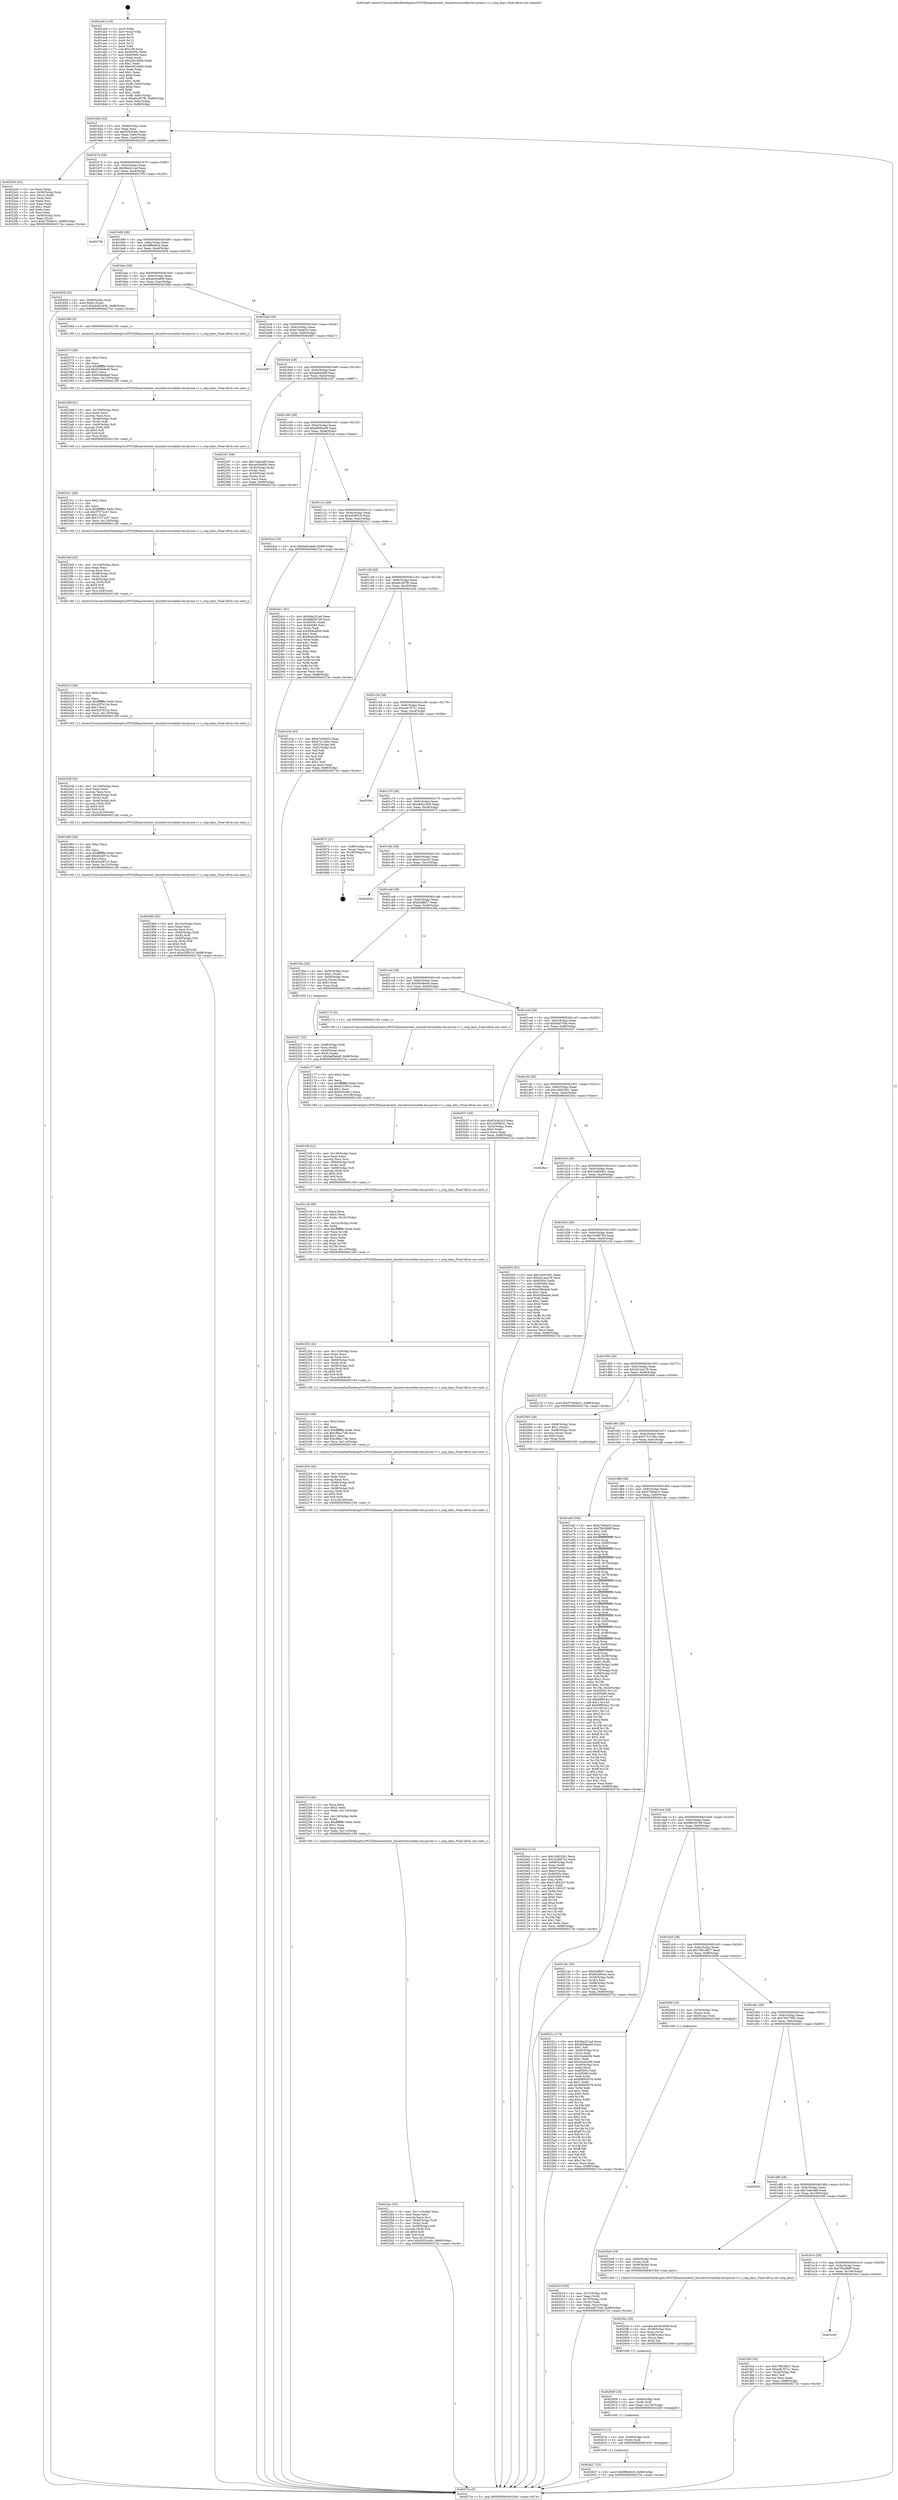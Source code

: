 digraph "0x401ae0" {
  label = "0x401ae0 (/mnt/c/Users/mathe/Desktop/tcc/POCII/binaries/extr_linuxdriversmddm-bio-prison-v1.c_cmp_keys_Final-ollvm.out::main(0))"
  labelloc = "t"
  node[shape=record]

  Entry [label="",width=0.3,height=0.3,shape=circle,fillcolor=black,style=filled]
  "0x401b54" [label="{
     0x401b54 [32]\l
     | [instrs]\l
     &nbsp;&nbsp;0x401b54 \<+6\>: mov -0x88(%rbp),%eax\l
     &nbsp;&nbsp;0x401b5a \<+2\>: mov %eax,%ecx\l
     &nbsp;&nbsp;0x401b5c \<+6\>: sub $0x9203ca0c,%ecx\l
     &nbsp;&nbsp;0x401b62 \<+6\>: mov %eax,-0x9c(%rbp)\l
     &nbsp;&nbsp;0x401b68 \<+6\>: mov %ecx,-0xa0(%rbp)\l
     &nbsp;&nbsp;0x401b6e \<+6\>: je 00000000004022e0 \<main+0x800\>\l
  }"]
  "0x4022e0" [label="{
     0x4022e0 [42]\l
     | [instrs]\l
     &nbsp;&nbsp;0x4022e0 \<+2\>: xor %eax,%eax\l
     &nbsp;&nbsp;0x4022e2 \<+4\>: mov -0x58(%rbp),%rcx\l
     &nbsp;&nbsp;0x4022e6 \<+2\>: mov (%rcx),%edx\l
     &nbsp;&nbsp;0x4022e8 \<+2\>: mov %eax,%esi\l
     &nbsp;&nbsp;0x4022ea \<+2\>: sub %edx,%esi\l
     &nbsp;&nbsp;0x4022ec \<+2\>: mov %eax,%edx\l
     &nbsp;&nbsp;0x4022ee \<+3\>: sub $0x1,%edx\l
     &nbsp;&nbsp;0x4022f1 \<+2\>: add %edx,%esi\l
     &nbsp;&nbsp;0x4022f3 \<+2\>: sub %esi,%eax\l
     &nbsp;&nbsp;0x4022f5 \<+4\>: mov -0x58(%rbp),%rcx\l
     &nbsp;&nbsp;0x4022f9 \<+2\>: mov %eax,(%rcx)\l
     &nbsp;&nbsp;0x4022fb \<+10\>: movl $0x5795de31,-0x88(%rbp)\l
     &nbsp;&nbsp;0x402305 \<+5\>: jmp 000000000040272e \<main+0xc4e\>\l
  }"]
  "0x401b74" [label="{
     0x401b74 [28]\l
     | [instrs]\l
     &nbsp;&nbsp;0x401b74 \<+5\>: jmp 0000000000401b79 \<main+0x99\>\l
     &nbsp;&nbsp;0x401b79 \<+6\>: mov -0x9c(%rbp),%eax\l
     &nbsp;&nbsp;0x401b7f \<+5\>: sub $0x9da321ad,%eax\l
     &nbsp;&nbsp;0x401b84 \<+6\>: mov %eax,-0xa4(%rbp)\l
     &nbsp;&nbsp;0x401b8a \<+6\>: je 0000000000402709 \<main+0xc29\>\l
  }"]
  Exit [label="",width=0.3,height=0.3,shape=circle,fillcolor=black,style=filled,peripheries=2]
  "0x402709" [label="{
     0x402709\l
  }", style=dashed]
  "0x401b90" [label="{
     0x401b90 [28]\l
     | [instrs]\l
     &nbsp;&nbsp;0x401b90 \<+5\>: jmp 0000000000401b95 \<main+0xb5\>\l
     &nbsp;&nbsp;0x401b95 \<+6\>: mov -0x9c(%rbp),%eax\l
     &nbsp;&nbsp;0x401b9b \<+5\>: sub $0x9ffeb824,%eax\l
     &nbsp;&nbsp;0x401ba0 \<+6\>: mov %eax,-0xa8(%rbp)\l
     &nbsp;&nbsp;0x401ba6 \<+6\>: je 0000000000402659 \<main+0xb79\>\l
  }"]
  "0x402627" [label="{
     0x402627 [15]\l
     | [instrs]\l
     &nbsp;&nbsp;0x402627 \<+10\>: movl $0x9ffeb824,-0x88(%rbp)\l
     &nbsp;&nbsp;0x402631 \<+5\>: jmp 000000000040272e \<main+0xc4e\>\l
  }"]
  "0x402659" [label="{
     0x402659 [25]\l
     | [instrs]\l
     &nbsp;&nbsp;0x402659 \<+4\>: mov -0x80(%rbp),%rax\l
     &nbsp;&nbsp;0x40265d \<+6\>: movl $0x0,(%rax)\l
     &nbsp;&nbsp;0x402663 \<+10\>: movl $0xeb922439,-0x88(%rbp)\l
     &nbsp;&nbsp;0x40266d \<+5\>: jmp 000000000040272e \<main+0xc4e\>\l
  }"]
  "0x401bac" [label="{
     0x401bac [28]\l
     | [instrs]\l
     &nbsp;&nbsp;0x401bac \<+5\>: jmp 0000000000401bb1 \<main+0xd1\>\l
     &nbsp;&nbsp;0x401bb1 \<+6\>: mov -0x9c(%rbp),%eax\l
     &nbsp;&nbsp;0x401bb7 \<+5\>: sub $0xae50e906,%eax\l
     &nbsp;&nbsp;0x401bbc \<+6\>: mov %eax,-0xac(%rbp)\l
     &nbsp;&nbsp;0x401bc2 \<+6\>: je 000000000040236b \<main+0x88b\>\l
  }"]
  "0x40261b" [label="{
     0x40261b [12]\l
     | [instrs]\l
     &nbsp;&nbsp;0x40261b \<+4\>: mov -0x48(%rbp),%rdi\l
     &nbsp;&nbsp;0x40261f \<+3\>: mov (%rdi),%rdi\l
     &nbsp;&nbsp;0x402622 \<+5\>: call 0000000000401030 \<free@plt\>\l
     | [calls]\l
     &nbsp;&nbsp;0x401030 \{1\} (unknown)\l
  }"]
  "0x40236b" [label="{
     0x40236b [5]\l
     | [instrs]\l
     &nbsp;&nbsp;0x40236b \<+5\>: call 0000000000401160 \<next_i\>\l
     | [calls]\l
     &nbsp;&nbsp;0x401160 \{1\} (/mnt/c/Users/mathe/Desktop/tcc/POCII/binaries/extr_linuxdriversmddm-bio-prison-v1.c_cmp_keys_Final-ollvm.out::next_i)\l
  }"]
  "0x401bc8" [label="{
     0x401bc8 [28]\l
     | [instrs]\l
     &nbsp;&nbsp;0x401bc8 \<+5\>: jmp 0000000000401bcd \<main+0xed\>\l
     &nbsp;&nbsp;0x401bcd \<+6\>: mov -0x9c(%rbp),%eax\l
     &nbsp;&nbsp;0x401bd3 \<+5\>: sub $0xb7e0de53,%eax\l
     &nbsp;&nbsp;0x401bd8 \<+6\>: mov %eax,-0xb0(%rbp)\l
     &nbsp;&nbsp;0x401bde \<+6\>: je 0000000000402687 \<main+0xba7\>\l
  }"]
  "0x402609" [label="{
     0x402609 [18]\l
     | [instrs]\l
     &nbsp;&nbsp;0x402609 \<+4\>: mov -0x60(%rbp),%rdi\l
     &nbsp;&nbsp;0x40260d \<+3\>: mov (%rdi),%rdi\l
     &nbsp;&nbsp;0x402610 \<+6\>: mov %eax,-0x130(%rbp)\l
     &nbsp;&nbsp;0x402616 \<+5\>: call 0000000000401030 \<free@plt\>\l
     | [calls]\l
     &nbsp;&nbsp;0x401030 \{1\} (unknown)\l
  }"]
  "0x402687" [label="{
     0x402687\l
  }", style=dashed]
  "0x401be4" [label="{
     0x401be4 [28]\l
     | [instrs]\l
     &nbsp;&nbsp;0x401be4 \<+5\>: jmp 0000000000401be9 \<main+0x109\>\l
     &nbsp;&nbsp;0x401be9 \<+6\>: mov -0x9c(%rbp),%eax\l
     &nbsp;&nbsp;0x401bef \<+5\>: sub $0xba65abdf,%eax\l
     &nbsp;&nbsp;0x401bf4 \<+6\>: mov %eax,-0xb4(%rbp)\l
     &nbsp;&nbsp;0x401bfa \<+6\>: je 0000000000402347 \<main+0x867\>\l
  }"]
  "0x4025ec" [label="{
     0x4025ec [29]\l
     | [instrs]\l
     &nbsp;&nbsp;0x4025ec \<+10\>: movabs $0x4030b6,%rdi\l
     &nbsp;&nbsp;0x4025f6 \<+4\>: mov -0x38(%rbp),%rsi\l
     &nbsp;&nbsp;0x4025fa \<+2\>: mov %eax,(%rsi)\l
     &nbsp;&nbsp;0x4025fc \<+4\>: mov -0x38(%rbp),%rsi\l
     &nbsp;&nbsp;0x402600 \<+2\>: mov (%rsi),%esi\l
     &nbsp;&nbsp;0x402602 \<+2\>: mov $0x0,%al\l
     &nbsp;&nbsp;0x402604 \<+5\>: call 0000000000401040 \<printf@plt\>\l
     | [calls]\l
     &nbsp;&nbsp;0x401040 \{1\} (unknown)\l
  }"]
  "0x402347" [label="{
     0x402347 [36]\l
     | [instrs]\l
     &nbsp;&nbsp;0x402347 \<+5\>: mov $0x7eda3a6f,%eax\l
     &nbsp;&nbsp;0x40234c \<+5\>: mov $0xae50e906,%ecx\l
     &nbsp;&nbsp;0x402351 \<+4\>: mov -0x40(%rbp),%rdx\l
     &nbsp;&nbsp;0x402355 \<+2\>: mov (%rdx),%esi\l
     &nbsp;&nbsp;0x402357 \<+4\>: mov -0x50(%rbp),%rdx\l
     &nbsp;&nbsp;0x40235b \<+2\>: cmp (%rdx),%esi\l
     &nbsp;&nbsp;0x40235d \<+3\>: cmovl %ecx,%eax\l
     &nbsp;&nbsp;0x402360 \<+6\>: mov %eax,-0x88(%rbp)\l
     &nbsp;&nbsp;0x402366 \<+5\>: jmp 000000000040272e \<main+0xc4e\>\l
  }"]
  "0x401c00" [label="{
     0x401c00 [28]\l
     | [instrs]\l
     &nbsp;&nbsp;0x401c00 \<+5\>: jmp 0000000000401c05 \<main+0x125\>\l
     &nbsp;&nbsp;0x401c05 \<+6\>: mov -0x9c(%rbp),%eax\l
     &nbsp;&nbsp;0x401c0b \<+5\>: sub $0xbf56ba58,%eax\l
     &nbsp;&nbsp;0x401c10 \<+6\>: mov %eax,-0xb8(%rbp)\l
     &nbsp;&nbsp;0x401c16 \<+6\>: je 00000000004025ca \<main+0xaea\>\l
  }"]
  "0x40248d" [label="{
     0x40248d [52]\l
     | [instrs]\l
     &nbsp;&nbsp;0x40248d \<+6\>: mov -0x12c(%rbp),%ecx\l
     &nbsp;&nbsp;0x402493 \<+3\>: imul %eax,%ecx\l
     &nbsp;&nbsp;0x402496 \<+3\>: movslq %ecx,%rsi\l
     &nbsp;&nbsp;0x402499 \<+4\>: mov -0x48(%rbp),%rdi\l
     &nbsp;&nbsp;0x40249d \<+3\>: mov (%rdi),%rdi\l
     &nbsp;&nbsp;0x4024a0 \<+4\>: mov -0x40(%rbp),%r8\l
     &nbsp;&nbsp;0x4024a4 \<+3\>: movslq (%r8),%r8\l
     &nbsp;&nbsp;0x4024a7 \<+4\>: shl $0x5,%r8\l
     &nbsp;&nbsp;0x4024ab \<+3\>: add %r8,%rdi\l
     &nbsp;&nbsp;0x4024ae \<+4\>: mov %rsi,0x18(%rdi)\l
     &nbsp;&nbsp;0x4024b2 \<+10\>: movl $0xcf2f9516,-0x88(%rbp)\l
     &nbsp;&nbsp;0x4024bc \<+5\>: jmp 000000000040272e \<main+0xc4e\>\l
  }"]
  "0x4025ca" [label="{
     0x4025ca [15]\l
     | [instrs]\l
     &nbsp;&nbsp;0x4025ca \<+10\>: movl $0xba65abdf,-0x88(%rbp)\l
     &nbsp;&nbsp;0x4025d4 \<+5\>: jmp 000000000040272e \<main+0xc4e\>\l
  }"]
  "0x401c1c" [label="{
     0x401c1c [28]\l
     | [instrs]\l
     &nbsp;&nbsp;0x401c1c \<+5\>: jmp 0000000000401c21 \<main+0x141\>\l
     &nbsp;&nbsp;0x401c21 \<+6\>: mov -0x9c(%rbp),%eax\l
     &nbsp;&nbsp;0x401c27 \<+5\>: sub $0xcf2f9516,%eax\l
     &nbsp;&nbsp;0x401c2c \<+6\>: mov %eax,-0xbc(%rbp)\l
     &nbsp;&nbsp;0x401c32 \<+6\>: je 00000000004024c1 \<main+0x9e1\>\l
  }"]
  "0x402465" [label="{
     0x402465 [40]\l
     | [instrs]\l
     &nbsp;&nbsp;0x402465 \<+5\>: mov $0x2,%ecx\l
     &nbsp;&nbsp;0x40246a \<+1\>: cltd\l
     &nbsp;&nbsp;0x40246b \<+2\>: idiv %ecx\l
     &nbsp;&nbsp;0x40246d \<+6\>: imul $0xfffffffe,%edx,%ecx\l
     &nbsp;&nbsp;0x402473 \<+6\>: add $0xe5e287c2,%ecx\l
     &nbsp;&nbsp;0x402479 \<+3\>: add $0x1,%ecx\l
     &nbsp;&nbsp;0x40247c \<+6\>: sub $0xe5e287c2,%ecx\l
     &nbsp;&nbsp;0x402482 \<+6\>: mov %ecx,-0x12c(%rbp)\l
     &nbsp;&nbsp;0x402488 \<+5\>: call 0000000000401160 \<next_i\>\l
     | [calls]\l
     &nbsp;&nbsp;0x401160 \{1\} (/mnt/c/Users/mathe/Desktop/tcc/POCII/binaries/extr_linuxdriversmddm-bio-prison-v1.c_cmp_keys_Final-ollvm.out::next_i)\l
  }"]
  "0x4024c1" [label="{
     0x4024c1 [91]\l
     | [instrs]\l
     &nbsp;&nbsp;0x4024c1 \<+5\>: mov $0x9da321ad,%eax\l
     &nbsp;&nbsp;0x4024c6 \<+5\>: mov $0x680267e9,%ecx\l
     &nbsp;&nbsp;0x4024cb \<+7\>: mov 0x40505c,%edx\l
     &nbsp;&nbsp;0x4024d2 \<+7\>: mov 0x405060,%esi\l
     &nbsp;&nbsp;0x4024d9 \<+2\>: mov %edx,%edi\l
     &nbsp;&nbsp;0x4024db \<+6\>: add $0x949cdd5d,%edi\l
     &nbsp;&nbsp;0x4024e1 \<+3\>: sub $0x1,%edi\l
     &nbsp;&nbsp;0x4024e4 \<+6\>: sub $0x949cdd5d,%edi\l
     &nbsp;&nbsp;0x4024ea \<+3\>: imul %edi,%edx\l
     &nbsp;&nbsp;0x4024ed \<+3\>: and $0x1,%edx\l
     &nbsp;&nbsp;0x4024f0 \<+3\>: cmp $0x0,%edx\l
     &nbsp;&nbsp;0x4024f3 \<+4\>: sete %r8b\l
     &nbsp;&nbsp;0x4024f7 \<+3\>: cmp $0xa,%esi\l
     &nbsp;&nbsp;0x4024fa \<+4\>: setl %r9b\l
     &nbsp;&nbsp;0x4024fe \<+3\>: mov %r8b,%r10b\l
     &nbsp;&nbsp;0x402501 \<+3\>: and %r9b,%r10b\l
     &nbsp;&nbsp;0x402504 \<+3\>: xor %r9b,%r8b\l
     &nbsp;&nbsp;0x402507 \<+3\>: or %r8b,%r10b\l
     &nbsp;&nbsp;0x40250a \<+4\>: test $0x1,%r10b\l
     &nbsp;&nbsp;0x40250e \<+3\>: cmovne %ecx,%eax\l
     &nbsp;&nbsp;0x402511 \<+6\>: mov %eax,-0x88(%rbp)\l
     &nbsp;&nbsp;0x402517 \<+5\>: jmp 000000000040272e \<main+0xc4e\>\l
  }"]
  "0x401c38" [label="{
     0x401c38 [28]\l
     | [instrs]\l
     &nbsp;&nbsp;0x401c38 \<+5\>: jmp 0000000000401c3d \<main+0x15d\>\l
     &nbsp;&nbsp;0x401c3d \<+6\>: mov -0x9c(%rbp),%eax\l
     &nbsp;&nbsp;0x401c43 \<+5\>: sub $0xe8c267fb,%eax\l
     &nbsp;&nbsp;0x401c48 \<+6\>: mov %eax,-0xc0(%rbp)\l
     &nbsp;&nbsp;0x401c4e \<+6\>: je 0000000000401e3a \<main+0x35a\>\l
  }"]
  "0x40243b" [label="{
     0x40243b [42]\l
     | [instrs]\l
     &nbsp;&nbsp;0x40243b \<+6\>: mov -0x128(%rbp),%ecx\l
     &nbsp;&nbsp;0x402441 \<+3\>: imul %eax,%ecx\l
     &nbsp;&nbsp;0x402444 \<+3\>: movslq %ecx,%rsi\l
     &nbsp;&nbsp;0x402447 \<+4\>: mov -0x48(%rbp),%rdi\l
     &nbsp;&nbsp;0x40244b \<+3\>: mov (%rdi),%rdi\l
     &nbsp;&nbsp;0x40244e \<+4\>: mov -0x40(%rbp),%r8\l
     &nbsp;&nbsp;0x402452 \<+3\>: movslq (%r8),%r8\l
     &nbsp;&nbsp;0x402455 \<+4\>: shl $0x5,%r8\l
     &nbsp;&nbsp;0x402459 \<+3\>: add %r8,%rdi\l
     &nbsp;&nbsp;0x40245c \<+4\>: mov %rsi,0x10(%rdi)\l
     &nbsp;&nbsp;0x402460 \<+5\>: call 0000000000401160 \<next_i\>\l
     | [calls]\l
     &nbsp;&nbsp;0x401160 \{1\} (/mnt/c/Users/mathe/Desktop/tcc/POCII/binaries/extr_linuxdriversmddm-bio-prison-v1.c_cmp_keys_Final-ollvm.out::next_i)\l
  }"]
  "0x401e3a" [label="{
     0x401e3a [53]\l
     | [instrs]\l
     &nbsp;&nbsp;0x401e3a \<+5\>: mov $0xb7e0de53,%eax\l
     &nbsp;&nbsp;0x401e3f \<+5\>: mov $0x3721246c,%ecx\l
     &nbsp;&nbsp;0x401e44 \<+6\>: mov -0x82(%rbp),%dl\l
     &nbsp;&nbsp;0x401e4a \<+7\>: mov -0x81(%rbp),%sil\l
     &nbsp;&nbsp;0x401e51 \<+3\>: mov %dl,%dil\l
     &nbsp;&nbsp;0x401e54 \<+3\>: and %sil,%dil\l
     &nbsp;&nbsp;0x401e57 \<+3\>: xor %sil,%dl\l
     &nbsp;&nbsp;0x401e5a \<+3\>: or %dl,%dil\l
     &nbsp;&nbsp;0x401e5d \<+4\>: test $0x1,%dil\l
     &nbsp;&nbsp;0x401e61 \<+3\>: cmovne %ecx,%eax\l
     &nbsp;&nbsp;0x401e64 \<+6\>: mov %eax,-0x88(%rbp)\l
     &nbsp;&nbsp;0x401e6a \<+5\>: jmp 000000000040272e \<main+0xc4e\>\l
  }"]
  "0x401c54" [label="{
     0x401c54 [28]\l
     | [instrs]\l
     &nbsp;&nbsp;0x401c54 \<+5\>: jmp 0000000000401c59 \<main+0x179\>\l
     &nbsp;&nbsp;0x401c59 \<+6\>: mov -0x9c(%rbp),%eax\l
     &nbsp;&nbsp;0x401c5f \<+5\>: sub $0xe9e707c1,%eax\l
     &nbsp;&nbsp;0x401c64 \<+6\>: mov %eax,-0xc4(%rbp)\l
     &nbsp;&nbsp;0x401c6a \<+6\>: je 0000000000401feb \<main+0x50b\>\l
  }"]
  "0x40272e" [label="{
     0x40272e [5]\l
     | [instrs]\l
     &nbsp;&nbsp;0x40272e \<+5\>: jmp 0000000000401b54 \<main+0x74\>\l
  }"]
  "0x401ae0" [label="{
     0x401ae0 [116]\l
     | [instrs]\l
     &nbsp;&nbsp;0x401ae0 \<+1\>: push %rbp\l
     &nbsp;&nbsp;0x401ae1 \<+3\>: mov %rsp,%rbp\l
     &nbsp;&nbsp;0x401ae4 \<+2\>: push %r15\l
     &nbsp;&nbsp;0x401ae6 \<+2\>: push %r14\l
     &nbsp;&nbsp;0x401ae8 \<+2\>: push %r13\l
     &nbsp;&nbsp;0x401aea \<+2\>: push %r12\l
     &nbsp;&nbsp;0x401aec \<+1\>: push %rbx\l
     &nbsp;&nbsp;0x401aed \<+7\>: sub $0x108,%rsp\l
     &nbsp;&nbsp;0x401af4 \<+7\>: mov 0x40505c,%eax\l
     &nbsp;&nbsp;0x401afb \<+7\>: mov 0x405060,%ecx\l
     &nbsp;&nbsp;0x401b02 \<+2\>: mov %eax,%edx\l
     &nbsp;&nbsp;0x401b04 \<+6\>: sub $0xe3616a0b,%edx\l
     &nbsp;&nbsp;0x401b0a \<+3\>: sub $0x1,%edx\l
     &nbsp;&nbsp;0x401b0d \<+6\>: add $0xe3616a0b,%edx\l
     &nbsp;&nbsp;0x401b13 \<+3\>: imul %edx,%eax\l
     &nbsp;&nbsp;0x401b16 \<+3\>: and $0x1,%eax\l
     &nbsp;&nbsp;0x401b19 \<+3\>: cmp $0x0,%eax\l
     &nbsp;&nbsp;0x401b1c \<+4\>: sete %r8b\l
     &nbsp;&nbsp;0x401b20 \<+4\>: and $0x1,%r8b\l
     &nbsp;&nbsp;0x401b24 \<+7\>: mov %r8b,-0x82(%rbp)\l
     &nbsp;&nbsp;0x401b2b \<+3\>: cmp $0xa,%ecx\l
     &nbsp;&nbsp;0x401b2e \<+4\>: setl %r8b\l
     &nbsp;&nbsp;0x401b32 \<+4\>: and $0x1,%r8b\l
     &nbsp;&nbsp;0x401b36 \<+7\>: mov %r8b,-0x81(%rbp)\l
     &nbsp;&nbsp;0x401b3d \<+10\>: movl $0xe8c267fb,-0x88(%rbp)\l
     &nbsp;&nbsp;0x401b47 \<+6\>: mov %edi,-0x8c(%rbp)\l
     &nbsp;&nbsp;0x401b4d \<+7\>: mov %rsi,-0x98(%rbp)\l
  }"]
  "0x402413" [label="{
     0x402413 [40]\l
     | [instrs]\l
     &nbsp;&nbsp;0x402413 \<+5\>: mov $0x2,%ecx\l
     &nbsp;&nbsp;0x402418 \<+1\>: cltd\l
     &nbsp;&nbsp;0x402419 \<+2\>: idiv %ecx\l
     &nbsp;&nbsp;0x40241b \<+6\>: imul $0xfffffffe,%edx,%ecx\l
     &nbsp;&nbsp;0x402421 \<+6\>: sub $0x42f7d12e,%ecx\l
     &nbsp;&nbsp;0x402427 \<+3\>: add $0x1,%ecx\l
     &nbsp;&nbsp;0x40242a \<+6\>: add $0x42f7d12e,%ecx\l
     &nbsp;&nbsp;0x402430 \<+6\>: mov %ecx,-0x128(%rbp)\l
     &nbsp;&nbsp;0x402436 \<+5\>: call 0000000000401160 \<next_i\>\l
     | [calls]\l
     &nbsp;&nbsp;0x401160 \{1\} (/mnt/c/Users/mathe/Desktop/tcc/POCII/binaries/extr_linuxdriversmddm-bio-prison-v1.c_cmp_keys_Final-ollvm.out::next_i)\l
  }"]
  "0x401feb" [label="{
     0x401feb\l
  }", style=dashed]
  "0x401c70" [label="{
     0x401c70 [28]\l
     | [instrs]\l
     &nbsp;&nbsp;0x401c70 \<+5\>: jmp 0000000000401c75 \<main+0x195\>\l
     &nbsp;&nbsp;0x401c75 \<+6\>: mov -0x9c(%rbp),%eax\l
     &nbsp;&nbsp;0x401c7b \<+5\>: sub $0xeb922439,%eax\l
     &nbsp;&nbsp;0x401c80 \<+6\>: mov %eax,-0xc8(%rbp)\l
     &nbsp;&nbsp;0x401c86 \<+6\>: je 0000000000402672 \<main+0xb92\>\l
  }"]
  "0x4023e9" [label="{
     0x4023e9 [42]\l
     | [instrs]\l
     &nbsp;&nbsp;0x4023e9 \<+6\>: mov -0x124(%rbp),%ecx\l
     &nbsp;&nbsp;0x4023ef \<+3\>: imul %eax,%ecx\l
     &nbsp;&nbsp;0x4023f2 \<+3\>: movslq %ecx,%rsi\l
     &nbsp;&nbsp;0x4023f5 \<+4\>: mov -0x48(%rbp),%rdi\l
     &nbsp;&nbsp;0x4023f9 \<+3\>: mov (%rdi),%rdi\l
     &nbsp;&nbsp;0x4023fc \<+4\>: mov -0x40(%rbp),%r8\l
     &nbsp;&nbsp;0x402400 \<+3\>: movslq (%r8),%r8\l
     &nbsp;&nbsp;0x402403 \<+4\>: shl $0x5,%r8\l
     &nbsp;&nbsp;0x402407 \<+3\>: add %r8,%rdi\l
     &nbsp;&nbsp;0x40240a \<+4\>: mov %rsi,0x8(%rdi)\l
     &nbsp;&nbsp;0x40240e \<+5\>: call 0000000000401160 \<next_i\>\l
     | [calls]\l
     &nbsp;&nbsp;0x401160 \{1\} (/mnt/c/Users/mathe/Desktop/tcc/POCII/binaries/extr_linuxdriversmddm-bio-prison-v1.c_cmp_keys_Final-ollvm.out::next_i)\l
  }"]
  "0x402672" [label="{
     0x402672 [21]\l
     | [instrs]\l
     &nbsp;&nbsp;0x402672 \<+4\>: mov -0x80(%rbp),%rax\l
     &nbsp;&nbsp;0x402676 \<+2\>: mov (%rax),%eax\l
     &nbsp;&nbsp;0x402678 \<+4\>: lea -0x28(%rbp),%rsp\l
     &nbsp;&nbsp;0x40267c \<+1\>: pop %rbx\l
     &nbsp;&nbsp;0x40267d \<+2\>: pop %r12\l
     &nbsp;&nbsp;0x40267f \<+2\>: pop %r13\l
     &nbsp;&nbsp;0x402681 \<+2\>: pop %r14\l
     &nbsp;&nbsp;0x402683 \<+2\>: pop %r15\l
     &nbsp;&nbsp;0x402685 \<+1\>: pop %rbp\l
     &nbsp;&nbsp;0x402686 \<+1\>: ret\l
  }"]
  "0x401c8c" [label="{
     0x401c8c [28]\l
     | [instrs]\l
     &nbsp;&nbsp;0x401c8c \<+5\>: jmp 0000000000401c91 \<main+0x1b1\>\l
     &nbsp;&nbsp;0x401c91 \<+6\>: mov -0x9c(%rbp),%eax\l
     &nbsp;&nbsp;0x401c97 \<+5\>: sub $0xf1e3a243,%eax\l
     &nbsp;&nbsp;0x401c9c \<+6\>: mov %eax,-0xcc(%rbp)\l
     &nbsp;&nbsp;0x401ca2 \<+6\>: je 0000000000402636 \<main+0xb56\>\l
  }"]
  "0x4023c1" [label="{
     0x4023c1 [40]\l
     | [instrs]\l
     &nbsp;&nbsp;0x4023c1 \<+5\>: mov $0x2,%ecx\l
     &nbsp;&nbsp;0x4023c6 \<+1\>: cltd\l
     &nbsp;&nbsp;0x4023c7 \<+2\>: idiv %ecx\l
     &nbsp;&nbsp;0x4023c9 \<+6\>: imul $0xfffffffe,%edx,%ecx\l
     &nbsp;&nbsp;0x4023cf \<+6\>: sub $0x37572c47,%ecx\l
     &nbsp;&nbsp;0x4023d5 \<+3\>: add $0x1,%ecx\l
     &nbsp;&nbsp;0x4023d8 \<+6\>: add $0x37572c47,%ecx\l
     &nbsp;&nbsp;0x4023de \<+6\>: mov %ecx,-0x124(%rbp)\l
     &nbsp;&nbsp;0x4023e4 \<+5\>: call 0000000000401160 \<next_i\>\l
     | [calls]\l
     &nbsp;&nbsp;0x401160 \{1\} (/mnt/c/Users/mathe/Desktop/tcc/POCII/binaries/extr_linuxdriversmddm-bio-prison-v1.c_cmp_keys_Final-ollvm.out::next_i)\l
  }"]
  "0x402636" [label="{
     0x402636\l
  }", style=dashed]
  "0x401ca8" [label="{
     0x401ca8 [28]\l
     | [instrs]\l
     &nbsp;&nbsp;0x401ca8 \<+5\>: jmp 0000000000401cad \<main+0x1cd\>\l
     &nbsp;&nbsp;0x401cad \<+6\>: mov -0x9c(%rbp),%eax\l
     &nbsp;&nbsp;0x401cb3 \<+5\>: sub $0xf2effd57,%eax\l
     &nbsp;&nbsp;0x401cb8 \<+6\>: mov %eax,-0xd0(%rbp)\l
     &nbsp;&nbsp;0x401cbe \<+6\>: je 000000000040230a \<main+0x82a\>\l
  }"]
  "0x402398" [label="{
     0x402398 [41]\l
     | [instrs]\l
     &nbsp;&nbsp;0x402398 \<+6\>: mov -0x120(%rbp),%ecx\l
     &nbsp;&nbsp;0x40239e \<+3\>: imul %eax,%ecx\l
     &nbsp;&nbsp;0x4023a1 \<+3\>: movslq %ecx,%rsi\l
     &nbsp;&nbsp;0x4023a4 \<+4\>: mov -0x48(%rbp),%rdi\l
     &nbsp;&nbsp;0x4023a8 \<+3\>: mov (%rdi),%rdi\l
     &nbsp;&nbsp;0x4023ab \<+4\>: mov -0x40(%rbp),%r8\l
     &nbsp;&nbsp;0x4023af \<+3\>: movslq (%r8),%r8\l
     &nbsp;&nbsp;0x4023b2 \<+4\>: shl $0x5,%r8\l
     &nbsp;&nbsp;0x4023b6 \<+3\>: add %r8,%rdi\l
     &nbsp;&nbsp;0x4023b9 \<+3\>: mov %rsi,(%rdi)\l
     &nbsp;&nbsp;0x4023bc \<+5\>: call 0000000000401160 \<next_i\>\l
     | [calls]\l
     &nbsp;&nbsp;0x401160 \{1\} (/mnt/c/Users/mathe/Desktop/tcc/POCII/binaries/extr_linuxdriversmddm-bio-prison-v1.c_cmp_keys_Final-ollvm.out::next_i)\l
  }"]
  "0x40230a" [label="{
     0x40230a [29]\l
     | [instrs]\l
     &nbsp;&nbsp;0x40230a \<+4\>: mov -0x50(%rbp),%rax\l
     &nbsp;&nbsp;0x40230e \<+6\>: movl $0x1,(%rax)\l
     &nbsp;&nbsp;0x402314 \<+4\>: mov -0x50(%rbp),%rax\l
     &nbsp;&nbsp;0x402318 \<+3\>: movslq (%rax),%rax\l
     &nbsp;&nbsp;0x40231b \<+4\>: shl $0x5,%rax\l
     &nbsp;&nbsp;0x40231f \<+3\>: mov %rax,%rdi\l
     &nbsp;&nbsp;0x402322 \<+5\>: call 0000000000401050 \<malloc@plt\>\l
     | [calls]\l
     &nbsp;&nbsp;0x401050 \{1\} (unknown)\l
  }"]
  "0x401cc4" [label="{
     0x401cc4 [28]\l
     | [instrs]\l
     &nbsp;&nbsp;0x401cc4 \<+5\>: jmp 0000000000401cc9 \<main+0x1e9\>\l
     &nbsp;&nbsp;0x401cc9 \<+6\>: mov -0x9c(%rbp),%eax\l
     &nbsp;&nbsp;0x401ccf \<+5\>: sub $0xf4048e44,%eax\l
     &nbsp;&nbsp;0x401cd4 \<+6\>: mov %eax,-0xd4(%rbp)\l
     &nbsp;&nbsp;0x401cda \<+6\>: je 0000000000402172 \<main+0x692\>\l
  }"]
  "0x402370" [label="{
     0x402370 [40]\l
     | [instrs]\l
     &nbsp;&nbsp;0x402370 \<+5\>: mov $0x2,%ecx\l
     &nbsp;&nbsp;0x402375 \<+1\>: cltd\l
     &nbsp;&nbsp;0x402376 \<+2\>: idiv %ecx\l
     &nbsp;&nbsp;0x402378 \<+6\>: imul $0xfffffffe,%edx,%ecx\l
     &nbsp;&nbsp;0x40237e \<+6\>: sub $0xb546dea0,%ecx\l
     &nbsp;&nbsp;0x402384 \<+3\>: add $0x1,%ecx\l
     &nbsp;&nbsp;0x402387 \<+6\>: add $0xb546dea0,%ecx\l
     &nbsp;&nbsp;0x40238d \<+6\>: mov %ecx,-0x120(%rbp)\l
     &nbsp;&nbsp;0x402393 \<+5\>: call 0000000000401160 \<next_i\>\l
     | [calls]\l
     &nbsp;&nbsp;0x401160 \{1\} (/mnt/c/Users/mathe/Desktop/tcc/POCII/binaries/extr_linuxdriversmddm-bio-prison-v1.c_cmp_keys_Final-ollvm.out::next_i)\l
  }"]
  "0x402172" [label="{
     0x402172 [5]\l
     | [instrs]\l
     &nbsp;&nbsp;0x402172 \<+5\>: call 0000000000401160 \<next_i\>\l
     | [calls]\l
     &nbsp;&nbsp;0x401160 \{1\} (/mnt/c/Users/mathe/Desktop/tcc/POCII/binaries/extr_linuxdriversmddm-bio-prison-v1.c_cmp_keys_Final-ollvm.out::next_i)\l
  }"]
  "0x401ce0" [label="{
     0x401ce0 [28]\l
     | [instrs]\l
     &nbsp;&nbsp;0x401ce0 \<+5\>: jmp 0000000000401ce5 \<main+0x205\>\l
     &nbsp;&nbsp;0x401ce5 \<+6\>: mov -0x9c(%rbp),%eax\l
     &nbsp;&nbsp;0x401ceb \<+5\>: sub $0xd4d7454,%eax\l
     &nbsp;&nbsp;0x401cf0 \<+6\>: mov %eax,-0xd8(%rbp)\l
     &nbsp;&nbsp;0x401cf6 \<+6\>: je 0000000000402037 \<main+0x557\>\l
  }"]
  "0x402327" [label="{
     0x402327 [32]\l
     | [instrs]\l
     &nbsp;&nbsp;0x402327 \<+4\>: mov -0x48(%rbp),%rdi\l
     &nbsp;&nbsp;0x40232b \<+3\>: mov %rax,(%rdi)\l
     &nbsp;&nbsp;0x40232e \<+4\>: mov -0x40(%rbp),%rax\l
     &nbsp;&nbsp;0x402332 \<+6\>: movl $0x0,(%rax)\l
     &nbsp;&nbsp;0x402338 \<+10\>: movl $0xba65abdf,-0x88(%rbp)\l
     &nbsp;&nbsp;0x402342 \<+5\>: jmp 000000000040272e \<main+0xc4e\>\l
  }"]
  "0x402037" [label="{
     0x402037 [30]\l
     | [instrs]\l
     &nbsp;&nbsp;0x402037 \<+5\>: mov $0xf1e3a243,%eax\l
     &nbsp;&nbsp;0x40203c \<+5\>: mov $0x1b095631,%ecx\l
     &nbsp;&nbsp;0x402041 \<+3\>: mov -0x2c(%rbp),%edx\l
     &nbsp;&nbsp;0x402044 \<+3\>: cmp $0x0,%edx\l
     &nbsp;&nbsp;0x402047 \<+3\>: cmove %ecx,%eax\l
     &nbsp;&nbsp;0x40204a \<+6\>: mov %eax,-0x88(%rbp)\l
     &nbsp;&nbsp;0x402050 \<+5\>: jmp 000000000040272e \<main+0xc4e\>\l
  }"]
  "0x401cfc" [label="{
     0x401cfc [28]\l
     | [instrs]\l
     &nbsp;&nbsp;0x401cfc \<+5\>: jmp 0000000000401d01 \<main+0x221\>\l
     &nbsp;&nbsp;0x401d01 \<+6\>: mov -0x9c(%rbp),%eax\l
     &nbsp;&nbsp;0x401d07 \<+5\>: sub $0x1b002561,%eax\l
     &nbsp;&nbsp;0x401d0c \<+6\>: mov %eax,-0xdc(%rbp)\l
     &nbsp;&nbsp;0x401d12 \<+6\>: je 00000000004026cc \<main+0xbec\>\l
  }"]
  "0x4022ac" [label="{
     0x4022ac [52]\l
     | [instrs]\l
     &nbsp;&nbsp;0x4022ac \<+6\>: mov -0x11c(%rbp),%ecx\l
     &nbsp;&nbsp;0x4022b2 \<+3\>: imul %eax,%ecx\l
     &nbsp;&nbsp;0x4022b5 \<+3\>: movslq %ecx,%rsi\l
     &nbsp;&nbsp;0x4022b8 \<+4\>: mov -0x60(%rbp),%rdi\l
     &nbsp;&nbsp;0x4022bc \<+3\>: mov (%rdi),%rdi\l
     &nbsp;&nbsp;0x4022bf \<+4\>: mov -0x58(%rbp),%r8\l
     &nbsp;&nbsp;0x4022c3 \<+3\>: movslq (%r8),%r8\l
     &nbsp;&nbsp;0x4022c6 \<+4\>: shl $0x5,%r8\l
     &nbsp;&nbsp;0x4022ca \<+3\>: add %r8,%rdi\l
     &nbsp;&nbsp;0x4022cd \<+4\>: mov %rsi,0x18(%rdi)\l
     &nbsp;&nbsp;0x4022d1 \<+10\>: movl $0x9203ca0c,-0x88(%rbp)\l
     &nbsp;&nbsp;0x4022db \<+5\>: jmp 000000000040272e \<main+0xc4e\>\l
  }"]
  "0x4026cc" [label="{
     0x4026cc\l
  }", style=dashed]
  "0x401d18" [label="{
     0x401d18 [28]\l
     | [instrs]\l
     &nbsp;&nbsp;0x401d18 \<+5\>: jmp 0000000000401d1d \<main+0x23d\>\l
     &nbsp;&nbsp;0x401d1d \<+6\>: mov -0x9c(%rbp),%eax\l
     &nbsp;&nbsp;0x401d23 \<+5\>: sub $0x1b095631,%eax\l
     &nbsp;&nbsp;0x401d28 \<+6\>: mov %eax,-0xe0(%rbp)\l
     &nbsp;&nbsp;0x401d2e \<+6\>: je 0000000000402055 \<main+0x575\>\l
  }"]
  "0x40227e" [label="{
     0x40227e [46]\l
     | [instrs]\l
     &nbsp;&nbsp;0x40227e \<+2\>: xor %ecx,%ecx\l
     &nbsp;&nbsp;0x402280 \<+5\>: mov $0x2,%edx\l
     &nbsp;&nbsp;0x402285 \<+6\>: mov %edx,-0x118(%rbp)\l
     &nbsp;&nbsp;0x40228b \<+1\>: cltd\l
     &nbsp;&nbsp;0x40228c \<+7\>: mov -0x118(%rbp),%r9d\l
     &nbsp;&nbsp;0x402293 \<+3\>: idiv %r9d\l
     &nbsp;&nbsp;0x402296 \<+6\>: imul $0xfffffffe,%edx,%edx\l
     &nbsp;&nbsp;0x40229c \<+3\>: sub $0x1,%ecx\l
     &nbsp;&nbsp;0x40229f \<+2\>: sub %ecx,%edx\l
     &nbsp;&nbsp;0x4022a1 \<+6\>: mov %edx,-0x11c(%rbp)\l
     &nbsp;&nbsp;0x4022a7 \<+5\>: call 0000000000401160 \<next_i\>\l
     | [calls]\l
     &nbsp;&nbsp;0x401160 \{1\} (/mnt/c/Users/mathe/Desktop/tcc/POCII/binaries/extr_linuxdriversmddm-bio-prison-v1.c_cmp_keys_Final-ollvm.out::next_i)\l
  }"]
  "0x402055" [label="{
     0x402055 [91]\l
     | [instrs]\l
     &nbsp;&nbsp;0x402055 \<+5\>: mov $0x1b002561,%eax\l
     &nbsp;&nbsp;0x40205a \<+5\>: mov $0x2414a278,%ecx\l
     &nbsp;&nbsp;0x40205f \<+7\>: mov 0x40505c,%edx\l
     &nbsp;&nbsp;0x402066 \<+7\>: mov 0x405060,%esi\l
     &nbsp;&nbsp;0x40206d \<+2\>: mov %edx,%edi\l
     &nbsp;&nbsp;0x40206f \<+6\>: sub $0xb3f0e0e6,%edi\l
     &nbsp;&nbsp;0x402075 \<+3\>: sub $0x1,%edi\l
     &nbsp;&nbsp;0x402078 \<+6\>: add $0xb3f0e0e6,%edi\l
     &nbsp;&nbsp;0x40207e \<+3\>: imul %edi,%edx\l
     &nbsp;&nbsp;0x402081 \<+3\>: and $0x1,%edx\l
     &nbsp;&nbsp;0x402084 \<+3\>: cmp $0x0,%edx\l
     &nbsp;&nbsp;0x402087 \<+4\>: sete %r8b\l
     &nbsp;&nbsp;0x40208b \<+3\>: cmp $0xa,%esi\l
     &nbsp;&nbsp;0x40208e \<+4\>: setl %r9b\l
     &nbsp;&nbsp;0x402092 \<+3\>: mov %r8b,%r10b\l
     &nbsp;&nbsp;0x402095 \<+3\>: and %r9b,%r10b\l
     &nbsp;&nbsp;0x402098 \<+3\>: xor %r9b,%r8b\l
     &nbsp;&nbsp;0x40209b \<+3\>: or %r8b,%r10b\l
     &nbsp;&nbsp;0x40209e \<+4\>: test $0x1,%r10b\l
     &nbsp;&nbsp;0x4020a2 \<+3\>: cmovne %ecx,%eax\l
     &nbsp;&nbsp;0x4020a5 \<+6\>: mov %eax,-0x88(%rbp)\l
     &nbsp;&nbsp;0x4020ab \<+5\>: jmp 000000000040272e \<main+0xc4e\>\l
  }"]
  "0x401d34" [label="{
     0x401d34 [28]\l
     | [instrs]\l
     &nbsp;&nbsp;0x401d34 \<+5\>: jmp 0000000000401d39 \<main+0x259\>\l
     &nbsp;&nbsp;0x401d39 \<+6\>: mov -0x9c(%rbp),%eax\l
     &nbsp;&nbsp;0x401d3f \<+5\>: sub $0x1b3667b5,%eax\l
     &nbsp;&nbsp;0x401d44 \<+6\>: mov %eax,-0xe4(%rbp)\l
     &nbsp;&nbsp;0x401d4a \<+6\>: je 000000000040213f \<main+0x65f\>\l
  }"]
  "0x402254" [label="{
     0x402254 [42]\l
     | [instrs]\l
     &nbsp;&nbsp;0x402254 \<+6\>: mov -0x114(%rbp),%ecx\l
     &nbsp;&nbsp;0x40225a \<+3\>: imul %eax,%ecx\l
     &nbsp;&nbsp;0x40225d \<+3\>: movslq %ecx,%rsi\l
     &nbsp;&nbsp;0x402260 \<+4\>: mov -0x60(%rbp),%rdi\l
     &nbsp;&nbsp;0x402264 \<+3\>: mov (%rdi),%rdi\l
     &nbsp;&nbsp;0x402267 \<+4\>: mov -0x58(%rbp),%r8\l
     &nbsp;&nbsp;0x40226b \<+3\>: movslq (%r8),%r8\l
     &nbsp;&nbsp;0x40226e \<+4\>: shl $0x5,%r8\l
     &nbsp;&nbsp;0x402272 \<+3\>: add %r8,%rdi\l
     &nbsp;&nbsp;0x402275 \<+4\>: mov %rsi,0x10(%rdi)\l
     &nbsp;&nbsp;0x402279 \<+5\>: call 0000000000401160 \<next_i\>\l
     | [calls]\l
     &nbsp;&nbsp;0x401160 \{1\} (/mnt/c/Users/mathe/Desktop/tcc/POCII/binaries/extr_linuxdriversmddm-bio-prison-v1.c_cmp_keys_Final-ollvm.out::next_i)\l
  }"]
  "0x40213f" [label="{
     0x40213f [15]\l
     | [instrs]\l
     &nbsp;&nbsp;0x40213f \<+10\>: movl $0x5795de31,-0x88(%rbp)\l
     &nbsp;&nbsp;0x402149 \<+5\>: jmp 000000000040272e \<main+0xc4e\>\l
  }"]
  "0x401d50" [label="{
     0x401d50 [28]\l
     | [instrs]\l
     &nbsp;&nbsp;0x401d50 \<+5\>: jmp 0000000000401d55 \<main+0x275\>\l
     &nbsp;&nbsp;0x401d55 \<+6\>: mov -0x9c(%rbp),%eax\l
     &nbsp;&nbsp;0x401d5b \<+5\>: sub $0x2414a278,%eax\l
     &nbsp;&nbsp;0x401d60 \<+6\>: mov %eax,-0xe8(%rbp)\l
     &nbsp;&nbsp;0x401d66 \<+6\>: je 00000000004020b0 \<main+0x5d0\>\l
  }"]
  "0x40222c" [label="{
     0x40222c [40]\l
     | [instrs]\l
     &nbsp;&nbsp;0x40222c \<+5\>: mov $0x2,%ecx\l
     &nbsp;&nbsp;0x402231 \<+1\>: cltd\l
     &nbsp;&nbsp;0x402232 \<+2\>: idiv %ecx\l
     &nbsp;&nbsp;0x402234 \<+6\>: imul $0xfffffffe,%edx,%ecx\l
     &nbsp;&nbsp;0x40223a \<+6\>: sub $0xc86a17db,%ecx\l
     &nbsp;&nbsp;0x402240 \<+3\>: add $0x1,%ecx\l
     &nbsp;&nbsp;0x402243 \<+6\>: add $0xc86a17db,%ecx\l
     &nbsp;&nbsp;0x402249 \<+6\>: mov %ecx,-0x114(%rbp)\l
     &nbsp;&nbsp;0x40224f \<+5\>: call 0000000000401160 \<next_i\>\l
     | [calls]\l
     &nbsp;&nbsp;0x401160 \{1\} (/mnt/c/Users/mathe/Desktop/tcc/POCII/binaries/extr_linuxdriversmddm-bio-prison-v1.c_cmp_keys_Final-ollvm.out::next_i)\l
  }"]
  "0x4020b0" [label="{
     0x4020b0 [29]\l
     | [instrs]\l
     &nbsp;&nbsp;0x4020b0 \<+4\>: mov -0x68(%rbp),%rax\l
     &nbsp;&nbsp;0x4020b4 \<+6\>: movl $0x1,(%rax)\l
     &nbsp;&nbsp;0x4020ba \<+4\>: mov -0x68(%rbp),%rax\l
     &nbsp;&nbsp;0x4020be \<+3\>: movslq (%rax),%rax\l
     &nbsp;&nbsp;0x4020c1 \<+4\>: shl $0x5,%rax\l
     &nbsp;&nbsp;0x4020c5 \<+3\>: mov %rax,%rdi\l
     &nbsp;&nbsp;0x4020c8 \<+5\>: call 0000000000401050 \<malloc@plt\>\l
     | [calls]\l
     &nbsp;&nbsp;0x401050 \{1\} (unknown)\l
  }"]
  "0x401d6c" [label="{
     0x401d6c [28]\l
     | [instrs]\l
     &nbsp;&nbsp;0x401d6c \<+5\>: jmp 0000000000401d71 \<main+0x291\>\l
     &nbsp;&nbsp;0x401d71 \<+6\>: mov -0x9c(%rbp),%eax\l
     &nbsp;&nbsp;0x401d77 \<+5\>: sub $0x3721246c,%eax\l
     &nbsp;&nbsp;0x401d7c \<+6\>: mov %eax,-0xec(%rbp)\l
     &nbsp;&nbsp;0x401d82 \<+6\>: je 0000000000401e6f \<main+0x38f\>\l
  }"]
  "0x402202" [label="{
     0x402202 [42]\l
     | [instrs]\l
     &nbsp;&nbsp;0x402202 \<+6\>: mov -0x110(%rbp),%ecx\l
     &nbsp;&nbsp;0x402208 \<+3\>: imul %eax,%ecx\l
     &nbsp;&nbsp;0x40220b \<+3\>: movslq %ecx,%rsi\l
     &nbsp;&nbsp;0x40220e \<+4\>: mov -0x60(%rbp),%rdi\l
     &nbsp;&nbsp;0x402212 \<+3\>: mov (%rdi),%rdi\l
     &nbsp;&nbsp;0x402215 \<+4\>: mov -0x58(%rbp),%r8\l
     &nbsp;&nbsp;0x402219 \<+3\>: movslq (%r8),%r8\l
     &nbsp;&nbsp;0x40221c \<+4\>: shl $0x5,%r8\l
     &nbsp;&nbsp;0x402220 \<+3\>: add %r8,%rdi\l
     &nbsp;&nbsp;0x402223 \<+4\>: mov %rsi,0x8(%rdi)\l
     &nbsp;&nbsp;0x402227 \<+5\>: call 0000000000401160 \<next_i\>\l
     | [calls]\l
     &nbsp;&nbsp;0x401160 \{1\} (/mnt/c/Users/mathe/Desktop/tcc/POCII/binaries/extr_linuxdriversmddm-bio-prison-v1.c_cmp_keys_Final-ollvm.out::next_i)\l
  }"]
  "0x401e6f" [label="{
     0x401e6f [350]\l
     | [instrs]\l
     &nbsp;&nbsp;0x401e6f \<+5\>: mov $0xb7e0de53,%eax\l
     &nbsp;&nbsp;0x401e74 \<+5\>: mov $0x7fb2888f,%ecx\l
     &nbsp;&nbsp;0x401e79 \<+2\>: mov $0x1,%dl\l
     &nbsp;&nbsp;0x401e7b \<+3\>: mov %rsp,%rsi\l
     &nbsp;&nbsp;0x401e7e \<+4\>: add $0xfffffffffffffff0,%rsi\l
     &nbsp;&nbsp;0x401e82 \<+3\>: mov %rsi,%rsp\l
     &nbsp;&nbsp;0x401e85 \<+4\>: mov %rsi,-0x80(%rbp)\l
     &nbsp;&nbsp;0x401e89 \<+3\>: mov %rsp,%rsi\l
     &nbsp;&nbsp;0x401e8c \<+4\>: add $0xfffffffffffffff0,%rsi\l
     &nbsp;&nbsp;0x401e90 \<+3\>: mov %rsi,%rsp\l
     &nbsp;&nbsp;0x401e93 \<+3\>: mov %rsp,%rdi\l
     &nbsp;&nbsp;0x401e96 \<+4\>: add $0xfffffffffffffff0,%rdi\l
     &nbsp;&nbsp;0x401e9a \<+3\>: mov %rdi,%rsp\l
     &nbsp;&nbsp;0x401e9d \<+4\>: mov %rdi,-0x78(%rbp)\l
     &nbsp;&nbsp;0x401ea1 \<+3\>: mov %rsp,%rdi\l
     &nbsp;&nbsp;0x401ea4 \<+4\>: add $0xfffffffffffffff0,%rdi\l
     &nbsp;&nbsp;0x401ea8 \<+3\>: mov %rdi,%rsp\l
     &nbsp;&nbsp;0x401eab \<+4\>: mov %rdi,-0x70(%rbp)\l
     &nbsp;&nbsp;0x401eaf \<+3\>: mov %rsp,%rdi\l
     &nbsp;&nbsp;0x401eb2 \<+4\>: add $0xfffffffffffffff0,%rdi\l
     &nbsp;&nbsp;0x401eb6 \<+3\>: mov %rdi,%rsp\l
     &nbsp;&nbsp;0x401eb9 \<+4\>: mov %rdi,-0x68(%rbp)\l
     &nbsp;&nbsp;0x401ebd \<+3\>: mov %rsp,%rdi\l
     &nbsp;&nbsp;0x401ec0 \<+4\>: add $0xfffffffffffffff0,%rdi\l
     &nbsp;&nbsp;0x401ec4 \<+3\>: mov %rdi,%rsp\l
     &nbsp;&nbsp;0x401ec7 \<+4\>: mov %rdi,-0x60(%rbp)\l
     &nbsp;&nbsp;0x401ecb \<+3\>: mov %rsp,%rdi\l
     &nbsp;&nbsp;0x401ece \<+4\>: add $0xfffffffffffffff0,%rdi\l
     &nbsp;&nbsp;0x401ed2 \<+3\>: mov %rdi,%rsp\l
     &nbsp;&nbsp;0x401ed5 \<+4\>: mov %rdi,-0x58(%rbp)\l
     &nbsp;&nbsp;0x401ed9 \<+3\>: mov %rsp,%rdi\l
     &nbsp;&nbsp;0x401edc \<+4\>: add $0xfffffffffffffff0,%rdi\l
     &nbsp;&nbsp;0x401ee0 \<+3\>: mov %rdi,%rsp\l
     &nbsp;&nbsp;0x401ee3 \<+4\>: mov %rdi,-0x50(%rbp)\l
     &nbsp;&nbsp;0x401ee7 \<+3\>: mov %rsp,%rdi\l
     &nbsp;&nbsp;0x401eea \<+4\>: add $0xfffffffffffffff0,%rdi\l
     &nbsp;&nbsp;0x401eee \<+3\>: mov %rdi,%rsp\l
     &nbsp;&nbsp;0x401ef1 \<+4\>: mov %rdi,-0x48(%rbp)\l
     &nbsp;&nbsp;0x401ef5 \<+3\>: mov %rsp,%rdi\l
     &nbsp;&nbsp;0x401ef8 \<+4\>: add $0xfffffffffffffff0,%rdi\l
     &nbsp;&nbsp;0x401efc \<+3\>: mov %rdi,%rsp\l
     &nbsp;&nbsp;0x401eff \<+4\>: mov %rdi,-0x40(%rbp)\l
     &nbsp;&nbsp;0x401f03 \<+3\>: mov %rsp,%rdi\l
     &nbsp;&nbsp;0x401f06 \<+4\>: add $0xfffffffffffffff0,%rdi\l
     &nbsp;&nbsp;0x401f0a \<+3\>: mov %rdi,%rsp\l
     &nbsp;&nbsp;0x401f0d \<+4\>: mov %rdi,-0x38(%rbp)\l
     &nbsp;&nbsp;0x401f11 \<+4\>: mov -0x80(%rbp),%rdi\l
     &nbsp;&nbsp;0x401f15 \<+6\>: movl $0x0,(%rdi)\l
     &nbsp;&nbsp;0x401f1b \<+7\>: mov -0x8c(%rbp),%r8d\l
     &nbsp;&nbsp;0x401f22 \<+3\>: mov %r8d,(%rsi)\l
     &nbsp;&nbsp;0x401f25 \<+4\>: mov -0x78(%rbp),%rdi\l
     &nbsp;&nbsp;0x401f29 \<+7\>: mov -0x98(%rbp),%r9\l
     &nbsp;&nbsp;0x401f30 \<+3\>: mov %r9,(%rdi)\l
     &nbsp;&nbsp;0x401f33 \<+3\>: cmpl $0x2,(%rsi)\l
     &nbsp;&nbsp;0x401f36 \<+4\>: setne %r10b\l
     &nbsp;&nbsp;0x401f3a \<+4\>: and $0x1,%r10b\l
     &nbsp;&nbsp;0x401f3e \<+4\>: mov %r10b,-0x2d(%rbp)\l
     &nbsp;&nbsp;0x401f42 \<+8\>: mov 0x40505c,%r11d\l
     &nbsp;&nbsp;0x401f4a \<+7\>: mov 0x405060,%ebx\l
     &nbsp;&nbsp;0x401f51 \<+3\>: mov %r11d,%r14d\l
     &nbsp;&nbsp;0x401f54 \<+7\>: sub $0x69f834cc,%r14d\l
     &nbsp;&nbsp;0x401f5b \<+4\>: sub $0x1,%r14d\l
     &nbsp;&nbsp;0x401f5f \<+7\>: add $0x69f834cc,%r14d\l
     &nbsp;&nbsp;0x401f66 \<+4\>: imul %r14d,%r11d\l
     &nbsp;&nbsp;0x401f6a \<+4\>: and $0x1,%r11d\l
     &nbsp;&nbsp;0x401f6e \<+4\>: cmp $0x0,%r11d\l
     &nbsp;&nbsp;0x401f72 \<+4\>: sete %r10b\l
     &nbsp;&nbsp;0x401f76 \<+3\>: cmp $0xa,%ebx\l
     &nbsp;&nbsp;0x401f79 \<+4\>: setl %r15b\l
     &nbsp;&nbsp;0x401f7d \<+3\>: mov %r10b,%r12b\l
     &nbsp;&nbsp;0x401f80 \<+4\>: xor $0xff,%r12b\l
     &nbsp;&nbsp;0x401f84 \<+3\>: mov %r15b,%r13b\l
     &nbsp;&nbsp;0x401f87 \<+4\>: xor $0xff,%r13b\l
     &nbsp;&nbsp;0x401f8b \<+3\>: xor $0x1,%dl\l
     &nbsp;&nbsp;0x401f8e \<+3\>: mov %r12b,%sil\l
     &nbsp;&nbsp;0x401f91 \<+4\>: and $0xff,%sil\l
     &nbsp;&nbsp;0x401f95 \<+3\>: and %dl,%r10b\l
     &nbsp;&nbsp;0x401f98 \<+3\>: mov %r13b,%dil\l
     &nbsp;&nbsp;0x401f9b \<+4\>: and $0xff,%dil\l
     &nbsp;&nbsp;0x401f9f \<+3\>: and %dl,%r15b\l
     &nbsp;&nbsp;0x401fa2 \<+3\>: or %r10b,%sil\l
     &nbsp;&nbsp;0x401fa5 \<+3\>: or %r15b,%dil\l
     &nbsp;&nbsp;0x401fa8 \<+3\>: xor %dil,%sil\l
     &nbsp;&nbsp;0x401fab \<+3\>: or %r13b,%r12b\l
     &nbsp;&nbsp;0x401fae \<+4\>: xor $0xff,%r12b\l
     &nbsp;&nbsp;0x401fb2 \<+3\>: or $0x1,%dl\l
     &nbsp;&nbsp;0x401fb5 \<+3\>: and %dl,%r12b\l
     &nbsp;&nbsp;0x401fb8 \<+3\>: or %r12b,%sil\l
     &nbsp;&nbsp;0x401fbb \<+4\>: test $0x1,%sil\l
     &nbsp;&nbsp;0x401fbf \<+3\>: cmovne %ecx,%eax\l
     &nbsp;&nbsp;0x401fc2 \<+6\>: mov %eax,-0x88(%rbp)\l
     &nbsp;&nbsp;0x401fc8 \<+5\>: jmp 000000000040272e \<main+0xc4e\>\l
  }"]
  "0x401d88" [label="{
     0x401d88 [28]\l
     | [instrs]\l
     &nbsp;&nbsp;0x401d88 \<+5\>: jmp 0000000000401d8d \<main+0x2ad\>\l
     &nbsp;&nbsp;0x401d8d \<+6\>: mov -0x9c(%rbp),%eax\l
     &nbsp;&nbsp;0x401d93 \<+5\>: sub $0x5795de31,%eax\l
     &nbsp;&nbsp;0x401d98 \<+6\>: mov %eax,-0xf0(%rbp)\l
     &nbsp;&nbsp;0x401d9e \<+6\>: je 000000000040214e \<main+0x66e\>\l
  }"]
  "0x4021c8" [label="{
     0x4021c8 [58]\l
     | [instrs]\l
     &nbsp;&nbsp;0x4021c8 \<+2\>: xor %ecx,%ecx\l
     &nbsp;&nbsp;0x4021ca \<+5\>: mov $0x2,%edx\l
     &nbsp;&nbsp;0x4021cf \<+6\>: mov %edx,-0x10c(%rbp)\l
     &nbsp;&nbsp;0x4021d5 \<+1\>: cltd\l
     &nbsp;&nbsp;0x4021d6 \<+7\>: mov -0x10c(%rbp),%r9d\l
     &nbsp;&nbsp;0x4021dd \<+3\>: idiv %r9d\l
     &nbsp;&nbsp;0x4021e0 \<+6\>: imul $0xfffffffe,%edx,%edx\l
     &nbsp;&nbsp;0x4021e6 \<+3\>: mov %ecx,%r10d\l
     &nbsp;&nbsp;0x4021e9 \<+3\>: sub %edx,%r10d\l
     &nbsp;&nbsp;0x4021ec \<+2\>: mov %ecx,%edx\l
     &nbsp;&nbsp;0x4021ee \<+3\>: sub $0x1,%edx\l
     &nbsp;&nbsp;0x4021f1 \<+3\>: add %edx,%r10d\l
     &nbsp;&nbsp;0x4021f4 \<+3\>: sub %r10d,%ecx\l
     &nbsp;&nbsp;0x4021f7 \<+6\>: mov %ecx,-0x110(%rbp)\l
     &nbsp;&nbsp;0x4021fd \<+5\>: call 0000000000401160 \<next_i\>\l
     | [calls]\l
     &nbsp;&nbsp;0x401160 \{1\} (/mnt/c/Users/mathe/Desktop/tcc/POCII/binaries/extr_linuxdriversmddm-bio-prison-v1.c_cmp_keys_Final-ollvm.out::next_i)\l
  }"]
  "0x40219f" [label="{
     0x40219f [41]\l
     | [instrs]\l
     &nbsp;&nbsp;0x40219f \<+6\>: mov -0x108(%rbp),%ecx\l
     &nbsp;&nbsp;0x4021a5 \<+3\>: imul %eax,%ecx\l
     &nbsp;&nbsp;0x4021a8 \<+3\>: movslq %ecx,%rsi\l
     &nbsp;&nbsp;0x4021ab \<+4\>: mov -0x60(%rbp),%rdi\l
     &nbsp;&nbsp;0x4021af \<+3\>: mov (%rdi),%rdi\l
     &nbsp;&nbsp;0x4021b2 \<+4\>: mov -0x58(%rbp),%r8\l
     &nbsp;&nbsp;0x4021b6 \<+3\>: movslq (%r8),%r8\l
     &nbsp;&nbsp;0x4021b9 \<+4\>: shl $0x5,%r8\l
     &nbsp;&nbsp;0x4021bd \<+3\>: add %r8,%rdi\l
     &nbsp;&nbsp;0x4021c0 \<+3\>: mov %rsi,(%rdi)\l
     &nbsp;&nbsp;0x4021c3 \<+5\>: call 0000000000401160 \<next_i\>\l
     | [calls]\l
     &nbsp;&nbsp;0x401160 \{1\} (/mnt/c/Users/mathe/Desktop/tcc/POCII/binaries/extr_linuxdriversmddm-bio-prison-v1.c_cmp_keys_Final-ollvm.out::next_i)\l
  }"]
  "0x40214e" [label="{
     0x40214e [36]\l
     | [instrs]\l
     &nbsp;&nbsp;0x40214e \<+5\>: mov $0xf2effd57,%eax\l
     &nbsp;&nbsp;0x402153 \<+5\>: mov $0xf4048e44,%ecx\l
     &nbsp;&nbsp;0x402158 \<+4\>: mov -0x58(%rbp),%rdx\l
     &nbsp;&nbsp;0x40215c \<+2\>: mov (%rdx),%esi\l
     &nbsp;&nbsp;0x40215e \<+4\>: mov -0x68(%rbp),%rdx\l
     &nbsp;&nbsp;0x402162 \<+2\>: cmp (%rdx),%esi\l
     &nbsp;&nbsp;0x402164 \<+3\>: cmovl %ecx,%eax\l
     &nbsp;&nbsp;0x402167 \<+6\>: mov %eax,-0x88(%rbp)\l
     &nbsp;&nbsp;0x40216d \<+5\>: jmp 000000000040272e \<main+0xc4e\>\l
  }"]
  "0x401da4" [label="{
     0x401da4 [28]\l
     | [instrs]\l
     &nbsp;&nbsp;0x401da4 \<+5\>: jmp 0000000000401da9 \<main+0x2c9\>\l
     &nbsp;&nbsp;0x401da9 \<+6\>: mov -0x9c(%rbp),%eax\l
     &nbsp;&nbsp;0x401daf \<+5\>: sub $0x680267e9,%eax\l
     &nbsp;&nbsp;0x401db4 \<+6\>: mov %eax,-0xf4(%rbp)\l
     &nbsp;&nbsp;0x401dba \<+6\>: je 000000000040251c \<main+0xa3c\>\l
  }"]
  "0x402177" [label="{
     0x402177 [40]\l
     | [instrs]\l
     &nbsp;&nbsp;0x402177 \<+5\>: mov $0x2,%ecx\l
     &nbsp;&nbsp;0x40217c \<+1\>: cltd\l
     &nbsp;&nbsp;0x40217d \<+2\>: idiv %ecx\l
     &nbsp;&nbsp;0x40217f \<+6\>: imul $0xfffffffe,%edx,%ecx\l
     &nbsp;&nbsp;0x402185 \<+6\>: sub $0xd1f1841c,%ecx\l
     &nbsp;&nbsp;0x40218b \<+3\>: add $0x1,%ecx\l
     &nbsp;&nbsp;0x40218e \<+6\>: add $0xd1f1841c,%ecx\l
     &nbsp;&nbsp;0x402194 \<+6\>: mov %ecx,-0x108(%rbp)\l
     &nbsp;&nbsp;0x40219a \<+5\>: call 0000000000401160 \<next_i\>\l
     | [calls]\l
     &nbsp;&nbsp;0x401160 \{1\} (/mnt/c/Users/mathe/Desktop/tcc/POCII/binaries/extr_linuxdriversmddm-bio-prison-v1.c_cmp_keys_Final-ollvm.out::next_i)\l
  }"]
  "0x40251c" [label="{
     0x40251c [174]\l
     | [instrs]\l
     &nbsp;&nbsp;0x40251c \<+5\>: mov $0x9da321ad,%eax\l
     &nbsp;&nbsp;0x402521 \<+5\>: mov $0xbf56ba58,%ecx\l
     &nbsp;&nbsp;0x402526 \<+2\>: mov $0x1,%dl\l
     &nbsp;&nbsp;0x402528 \<+4\>: mov -0x40(%rbp),%rsi\l
     &nbsp;&nbsp;0x40252c \<+2\>: mov (%rsi),%edi\l
     &nbsp;&nbsp;0x40252e \<+6\>: sub $0x3ceda20b,%edi\l
     &nbsp;&nbsp;0x402534 \<+3\>: add $0x1,%edi\l
     &nbsp;&nbsp;0x402537 \<+6\>: add $0x3ceda20b,%edi\l
     &nbsp;&nbsp;0x40253d \<+4\>: mov -0x40(%rbp),%rsi\l
     &nbsp;&nbsp;0x402541 \<+2\>: mov %edi,(%rsi)\l
     &nbsp;&nbsp;0x402543 \<+7\>: mov 0x40505c,%edi\l
     &nbsp;&nbsp;0x40254a \<+8\>: mov 0x405060,%r8d\l
     &nbsp;&nbsp;0x402552 \<+3\>: mov %edi,%r9d\l
     &nbsp;&nbsp;0x402555 \<+7\>: sub $0x89005078,%r9d\l
     &nbsp;&nbsp;0x40255c \<+4\>: sub $0x1,%r9d\l
     &nbsp;&nbsp;0x402560 \<+7\>: add $0x89005078,%r9d\l
     &nbsp;&nbsp;0x402567 \<+4\>: imul %r9d,%edi\l
     &nbsp;&nbsp;0x40256b \<+3\>: and $0x1,%edi\l
     &nbsp;&nbsp;0x40256e \<+3\>: cmp $0x0,%edi\l
     &nbsp;&nbsp;0x402571 \<+4\>: sete %r10b\l
     &nbsp;&nbsp;0x402575 \<+4\>: cmp $0xa,%r8d\l
     &nbsp;&nbsp;0x402579 \<+4\>: setl %r11b\l
     &nbsp;&nbsp;0x40257d \<+3\>: mov %r10b,%bl\l
     &nbsp;&nbsp;0x402580 \<+3\>: xor $0xff,%bl\l
     &nbsp;&nbsp;0x402583 \<+3\>: mov %r11b,%r14b\l
     &nbsp;&nbsp;0x402586 \<+4\>: xor $0xff,%r14b\l
     &nbsp;&nbsp;0x40258a \<+3\>: xor $0x1,%dl\l
     &nbsp;&nbsp;0x40258d \<+3\>: mov %bl,%r15b\l
     &nbsp;&nbsp;0x402590 \<+4\>: and $0xff,%r15b\l
     &nbsp;&nbsp;0x402594 \<+3\>: and %dl,%r10b\l
     &nbsp;&nbsp;0x402597 \<+3\>: mov %r14b,%r12b\l
     &nbsp;&nbsp;0x40259a \<+4\>: and $0xff,%r12b\l
     &nbsp;&nbsp;0x40259e \<+3\>: and %dl,%r11b\l
     &nbsp;&nbsp;0x4025a1 \<+3\>: or %r10b,%r15b\l
     &nbsp;&nbsp;0x4025a4 \<+3\>: or %r11b,%r12b\l
     &nbsp;&nbsp;0x4025a7 \<+3\>: xor %r12b,%r15b\l
     &nbsp;&nbsp;0x4025aa \<+3\>: or %r14b,%bl\l
     &nbsp;&nbsp;0x4025ad \<+3\>: xor $0xff,%bl\l
     &nbsp;&nbsp;0x4025b0 \<+3\>: or $0x1,%dl\l
     &nbsp;&nbsp;0x4025b3 \<+2\>: and %dl,%bl\l
     &nbsp;&nbsp;0x4025b5 \<+3\>: or %bl,%r15b\l
     &nbsp;&nbsp;0x4025b8 \<+4\>: test $0x1,%r15b\l
     &nbsp;&nbsp;0x4025bc \<+3\>: cmovne %ecx,%eax\l
     &nbsp;&nbsp;0x4025bf \<+6\>: mov %eax,-0x88(%rbp)\l
     &nbsp;&nbsp;0x4025c5 \<+5\>: jmp 000000000040272e \<main+0xc4e\>\l
  }"]
  "0x401dc0" [label="{
     0x401dc0 [28]\l
     | [instrs]\l
     &nbsp;&nbsp;0x401dc0 \<+5\>: jmp 0000000000401dc5 \<main+0x2e5\>\l
     &nbsp;&nbsp;0x401dc5 \<+6\>: mov -0x9c(%rbp),%eax\l
     &nbsp;&nbsp;0x401dcb \<+5\>: sub $0x7891d627,%eax\l
     &nbsp;&nbsp;0x401dd0 \<+6\>: mov %eax,-0xf8(%rbp)\l
     &nbsp;&nbsp;0x401dd6 \<+6\>: je 0000000000402009 \<main+0x529\>\l
  }"]
  "0x4020cd" [label="{
     0x4020cd [114]\l
     | [instrs]\l
     &nbsp;&nbsp;0x4020cd \<+5\>: mov $0x1b002561,%ecx\l
     &nbsp;&nbsp;0x4020d2 \<+5\>: mov $0x1b3667b5,%edx\l
     &nbsp;&nbsp;0x4020d7 \<+4\>: mov -0x60(%rbp),%rdi\l
     &nbsp;&nbsp;0x4020db \<+3\>: mov %rax,(%rdi)\l
     &nbsp;&nbsp;0x4020de \<+4\>: mov -0x58(%rbp),%rax\l
     &nbsp;&nbsp;0x4020e2 \<+6\>: movl $0x0,(%rax)\l
     &nbsp;&nbsp;0x4020e8 \<+7\>: mov 0x40505c,%esi\l
     &nbsp;&nbsp;0x4020ef \<+8\>: mov 0x405060,%r8d\l
     &nbsp;&nbsp;0x4020f7 \<+3\>: mov %esi,%r9d\l
     &nbsp;&nbsp;0x4020fa \<+7\>: add $0x51385237,%r9d\l
     &nbsp;&nbsp;0x402101 \<+4\>: sub $0x1,%r9d\l
     &nbsp;&nbsp;0x402105 \<+7\>: sub $0x51385237,%r9d\l
     &nbsp;&nbsp;0x40210c \<+4\>: imul %r9d,%esi\l
     &nbsp;&nbsp;0x402110 \<+3\>: and $0x1,%esi\l
     &nbsp;&nbsp;0x402113 \<+3\>: cmp $0x0,%esi\l
     &nbsp;&nbsp;0x402116 \<+4\>: sete %r10b\l
     &nbsp;&nbsp;0x40211a \<+4\>: cmp $0xa,%r8d\l
     &nbsp;&nbsp;0x40211e \<+4\>: setl %r11b\l
     &nbsp;&nbsp;0x402122 \<+3\>: mov %r10b,%bl\l
     &nbsp;&nbsp;0x402125 \<+3\>: and %r11b,%bl\l
     &nbsp;&nbsp;0x402128 \<+3\>: xor %r11b,%r10b\l
     &nbsp;&nbsp;0x40212b \<+3\>: or %r10b,%bl\l
     &nbsp;&nbsp;0x40212e \<+3\>: test $0x1,%bl\l
     &nbsp;&nbsp;0x402131 \<+3\>: cmovne %edx,%ecx\l
     &nbsp;&nbsp;0x402134 \<+6\>: mov %ecx,-0x88(%rbp)\l
     &nbsp;&nbsp;0x40213a \<+5\>: jmp 000000000040272e \<main+0xc4e\>\l
  }"]
  "0x402009" [label="{
     0x402009 [16]\l
     | [instrs]\l
     &nbsp;&nbsp;0x402009 \<+4\>: mov -0x78(%rbp),%rax\l
     &nbsp;&nbsp;0x40200d \<+3\>: mov (%rax),%rax\l
     &nbsp;&nbsp;0x402010 \<+4\>: mov 0x8(%rax),%rdi\l
     &nbsp;&nbsp;0x402014 \<+5\>: call 0000000000401060 \<atoi@plt\>\l
     | [calls]\l
     &nbsp;&nbsp;0x401060 \{1\} (unknown)\l
  }"]
  "0x401ddc" [label="{
     0x401ddc [28]\l
     | [instrs]\l
     &nbsp;&nbsp;0x401ddc \<+5\>: jmp 0000000000401de1 \<main+0x301\>\l
     &nbsp;&nbsp;0x401de1 \<+6\>: mov -0x9c(%rbp),%eax\l
     &nbsp;&nbsp;0x401de7 \<+5\>: sub $0x79b77691,%eax\l
     &nbsp;&nbsp;0x401dec \<+6\>: mov %eax,-0xfc(%rbp)\l
     &nbsp;&nbsp;0x401df2 \<+6\>: je 0000000000402645 \<main+0xb65\>\l
  }"]
  "0x402019" [label="{
     0x402019 [30]\l
     | [instrs]\l
     &nbsp;&nbsp;0x402019 \<+4\>: mov -0x70(%rbp),%rdi\l
     &nbsp;&nbsp;0x40201d \<+2\>: mov %eax,(%rdi)\l
     &nbsp;&nbsp;0x40201f \<+4\>: mov -0x70(%rbp),%rdi\l
     &nbsp;&nbsp;0x402023 \<+2\>: mov (%rdi),%eax\l
     &nbsp;&nbsp;0x402025 \<+3\>: mov %eax,-0x2c(%rbp)\l
     &nbsp;&nbsp;0x402028 \<+10\>: movl $0xd4d7454,-0x88(%rbp)\l
     &nbsp;&nbsp;0x402032 \<+5\>: jmp 000000000040272e \<main+0xc4e\>\l
  }"]
  "0x402645" [label="{
     0x402645\l
  }", style=dashed]
  "0x401df8" [label="{
     0x401df8 [28]\l
     | [instrs]\l
     &nbsp;&nbsp;0x401df8 \<+5\>: jmp 0000000000401dfd \<main+0x31d\>\l
     &nbsp;&nbsp;0x401dfd \<+6\>: mov -0x9c(%rbp),%eax\l
     &nbsp;&nbsp;0x401e03 \<+5\>: sub $0x7eda3a6f,%eax\l
     &nbsp;&nbsp;0x401e08 \<+6\>: mov %eax,-0x100(%rbp)\l
     &nbsp;&nbsp;0x401e0e \<+6\>: je 00000000004025d9 \<main+0xaf9\>\l
  }"]
  "0x401e30" [label="{
     0x401e30\l
  }", style=dashed]
  "0x4025d9" [label="{
     0x4025d9 [19]\l
     | [instrs]\l
     &nbsp;&nbsp;0x4025d9 \<+4\>: mov -0x60(%rbp),%rax\l
     &nbsp;&nbsp;0x4025dd \<+3\>: mov (%rax),%rdi\l
     &nbsp;&nbsp;0x4025e0 \<+4\>: mov -0x48(%rbp),%rax\l
     &nbsp;&nbsp;0x4025e4 \<+3\>: mov (%rax),%rsi\l
     &nbsp;&nbsp;0x4025e7 \<+5\>: call 00000000004013b0 \<cmp_keys\>\l
     | [calls]\l
     &nbsp;&nbsp;0x4013b0 \{1\} (/mnt/c/Users/mathe/Desktop/tcc/POCII/binaries/extr_linuxdriversmddm-bio-prison-v1.c_cmp_keys_Final-ollvm.out::cmp_keys)\l
  }"]
  "0x401e14" [label="{
     0x401e14 [28]\l
     | [instrs]\l
     &nbsp;&nbsp;0x401e14 \<+5\>: jmp 0000000000401e19 \<main+0x339\>\l
     &nbsp;&nbsp;0x401e19 \<+6\>: mov -0x9c(%rbp),%eax\l
     &nbsp;&nbsp;0x401e1f \<+5\>: sub $0x7fb2888f,%eax\l
     &nbsp;&nbsp;0x401e24 \<+6\>: mov %eax,-0x104(%rbp)\l
     &nbsp;&nbsp;0x401e2a \<+6\>: je 0000000000401fcd \<main+0x4ed\>\l
  }"]
  "0x401fcd" [label="{
     0x401fcd [30]\l
     | [instrs]\l
     &nbsp;&nbsp;0x401fcd \<+5\>: mov $0x7891d627,%eax\l
     &nbsp;&nbsp;0x401fd2 \<+5\>: mov $0xe9e707c1,%ecx\l
     &nbsp;&nbsp;0x401fd7 \<+3\>: mov -0x2d(%rbp),%dl\l
     &nbsp;&nbsp;0x401fda \<+3\>: test $0x1,%dl\l
     &nbsp;&nbsp;0x401fdd \<+3\>: cmovne %ecx,%eax\l
     &nbsp;&nbsp;0x401fe0 \<+6\>: mov %eax,-0x88(%rbp)\l
     &nbsp;&nbsp;0x401fe6 \<+5\>: jmp 000000000040272e \<main+0xc4e\>\l
  }"]
  Entry -> "0x401ae0" [label=" 1"]
  "0x401b54" -> "0x4022e0" [label=" 1"]
  "0x401b54" -> "0x401b74" [label=" 21"]
  "0x402672" -> Exit [label=" 1"]
  "0x401b74" -> "0x402709" [label=" 0"]
  "0x401b74" -> "0x401b90" [label=" 21"]
  "0x402659" -> "0x40272e" [label=" 1"]
  "0x401b90" -> "0x402659" [label=" 1"]
  "0x401b90" -> "0x401bac" [label=" 20"]
  "0x402627" -> "0x40272e" [label=" 1"]
  "0x401bac" -> "0x40236b" [label=" 1"]
  "0x401bac" -> "0x401bc8" [label=" 19"]
  "0x40261b" -> "0x402627" [label=" 1"]
  "0x401bc8" -> "0x402687" [label=" 0"]
  "0x401bc8" -> "0x401be4" [label=" 19"]
  "0x402609" -> "0x40261b" [label=" 1"]
  "0x401be4" -> "0x402347" [label=" 2"]
  "0x401be4" -> "0x401c00" [label=" 17"]
  "0x4025ec" -> "0x402609" [label=" 1"]
  "0x401c00" -> "0x4025ca" [label=" 1"]
  "0x401c00" -> "0x401c1c" [label=" 16"]
  "0x4025d9" -> "0x4025ec" [label=" 1"]
  "0x401c1c" -> "0x4024c1" [label=" 1"]
  "0x401c1c" -> "0x401c38" [label=" 15"]
  "0x4025ca" -> "0x40272e" [label=" 1"]
  "0x401c38" -> "0x401e3a" [label=" 1"]
  "0x401c38" -> "0x401c54" [label=" 14"]
  "0x401e3a" -> "0x40272e" [label=" 1"]
  "0x401ae0" -> "0x401b54" [label=" 1"]
  "0x40272e" -> "0x401b54" [label=" 21"]
  "0x40251c" -> "0x40272e" [label=" 1"]
  "0x401c54" -> "0x401feb" [label=" 0"]
  "0x401c54" -> "0x401c70" [label=" 14"]
  "0x4024c1" -> "0x40272e" [label=" 1"]
  "0x401c70" -> "0x402672" [label=" 1"]
  "0x401c70" -> "0x401c8c" [label=" 13"]
  "0x40248d" -> "0x40272e" [label=" 1"]
  "0x401c8c" -> "0x402636" [label=" 0"]
  "0x401c8c" -> "0x401ca8" [label=" 13"]
  "0x402465" -> "0x40248d" [label=" 1"]
  "0x401ca8" -> "0x40230a" [label=" 1"]
  "0x401ca8" -> "0x401cc4" [label=" 12"]
  "0x40243b" -> "0x402465" [label=" 1"]
  "0x401cc4" -> "0x402172" [label=" 1"]
  "0x401cc4" -> "0x401ce0" [label=" 11"]
  "0x402413" -> "0x40243b" [label=" 1"]
  "0x401ce0" -> "0x402037" [label=" 1"]
  "0x401ce0" -> "0x401cfc" [label=" 10"]
  "0x4023e9" -> "0x402413" [label=" 1"]
  "0x401cfc" -> "0x4026cc" [label=" 0"]
  "0x401cfc" -> "0x401d18" [label=" 10"]
  "0x4023c1" -> "0x4023e9" [label=" 1"]
  "0x401d18" -> "0x402055" [label=" 1"]
  "0x401d18" -> "0x401d34" [label=" 9"]
  "0x402398" -> "0x4023c1" [label=" 1"]
  "0x401d34" -> "0x40213f" [label=" 1"]
  "0x401d34" -> "0x401d50" [label=" 8"]
  "0x402370" -> "0x402398" [label=" 1"]
  "0x401d50" -> "0x4020b0" [label=" 1"]
  "0x401d50" -> "0x401d6c" [label=" 7"]
  "0x40236b" -> "0x402370" [label=" 1"]
  "0x401d6c" -> "0x401e6f" [label=" 1"]
  "0x401d6c" -> "0x401d88" [label=" 6"]
  "0x402347" -> "0x40272e" [label=" 2"]
  "0x401e6f" -> "0x40272e" [label=" 1"]
  "0x402327" -> "0x40272e" [label=" 1"]
  "0x401d88" -> "0x40214e" [label=" 2"]
  "0x401d88" -> "0x401da4" [label=" 4"]
  "0x40230a" -> "0x402327" [label=" 1"]
  "0x401da4" -> "0x40251c" [label=" 1"]
  "0x401da4" -> "0x401dc0" [label=" 3"]
  "0x4022e0" -> "0x40272e" [label=" 1"]
  "0x401dc0" -> "0x402009" [label=" 1"]
  "0x401dc0" -> "0x401ddc" [label=" 2"]
  "0x4022ac" -> "0x40272e" [label=" 1"]
  "0x401ddc" -> "0x402645" [label=" 0"]
  "0x401ddc" -> "0x401df8" [label=" 2"]
  "0x40227e" -> "0x4022ac" [label=" 1"]
  "0x401df8" -> "0x4025d9" [label=" 1"]
  "0x401df8" -> "0x401e14" [label=" 1"]
  "0x402254" -> "0x40227e" [label=" 1"]
  "0x401e14" -> "0x401fcd" [label=" 1"]
  "0x401e14" -> "0x401e30" [label=" 0"]
  "0x401fcd" -> "0x40272e" [label=" 1"]
  "0x402009" -> "0x402019" [label=" 1"]
  "0x402019" -> "0x40272e" [label=" 1"]
  "0x402037" -> "0x40272e" [label=" 1"]
  "0x402055" -> "0x40272e" [label=" 1"]
  "0x4020b0" -> "0x4020cd" [label=" 1"]
  "0x4020cd" -> "0x40272e" [label=" 1"]
  "0x40213f" -> "0x40272e" [label=" 1"]
  "0x40214e" -> "0x40272e" [label=" 2"]
  "0x402172" -> "0x402177" [label=" 1"]
  "0x402177" -> "0x40219f" [label=" 1"]
  "0x40219f" -> "0x4021c8" [label=" 1"]
  "0x4021c8" -> "0x402202" [label=" 1"]
  "0x402202" -> "0x40222c" [label=" 1"]
  "0x40222c" -> "0x402254" [label=" 1"]
}
